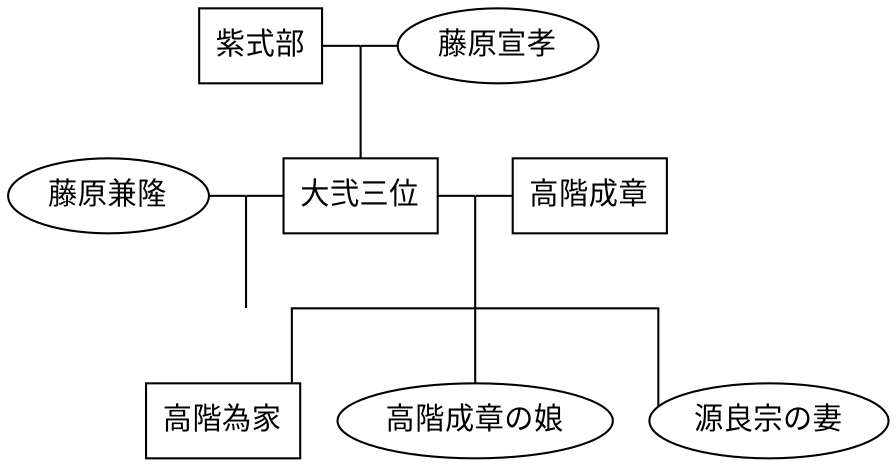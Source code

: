 graph G {
        edge [dir=none];
        graph [splines=ortho concentrate=true];
        "紫式部" [shape=box, regular=0, color="black", style="filled" fillcolor="white"];
        "大弐三位" [shape=box, regular=0, color="black", style="filled" fillcolor="white"];
        "高階成章" [shape=box, regular=0, color="black", style="filled" fillcolor="white"];
        {spouse_紫式部_藤原宣孝 [shape=point width=0 style=invis]};
        spouse_紫式部_藤原宣孝 -- 大弐三位
         {rank=same; 紫式部 -- spouse_紫式部_藤原宣孝 -- 藤原宣孝};
        {spouse_大弐三位_高階成章 [shape=point width=0 style=invis]};
        {rank=same; 大弐三位 -- spouse_大弐三位_高階成章 -- 高階成章};
        {children_大弐三位_高階成章 [shape=point width=0 style=invis]};
        spouse_大弐三位_高階成章 -- children_大弐三位_高階成章
        "高階為家" [shape=box, regular=0, color="black", style="filled" fillcolor="white"];
        children_大弐三位_高階成章 -- 高階為家
        children_大弐三位_高階成章 -- 高階成章の娘////藤原通宗の妻//
        "源良宗の妻" [shape=oval, regular=0, color="black", style="filled" fillcolor="white"];
        children_大弐三位_高階成章 -- 源良宗の妻
        {spouse_藤原兼隆_大弐三位 [shape=point width=0 style=invis]};
        {rank=same; 藤原兼隆 -- spouse_藤原兼隆_大弐三位 -- 大弐三位};
        {children_藤原兼隆_大弐三位 [shape=point width=0 style=invis]};
        spouse_藤原兼隆_大弐三位 -- children_藤原兼隆_大弐三位
}
